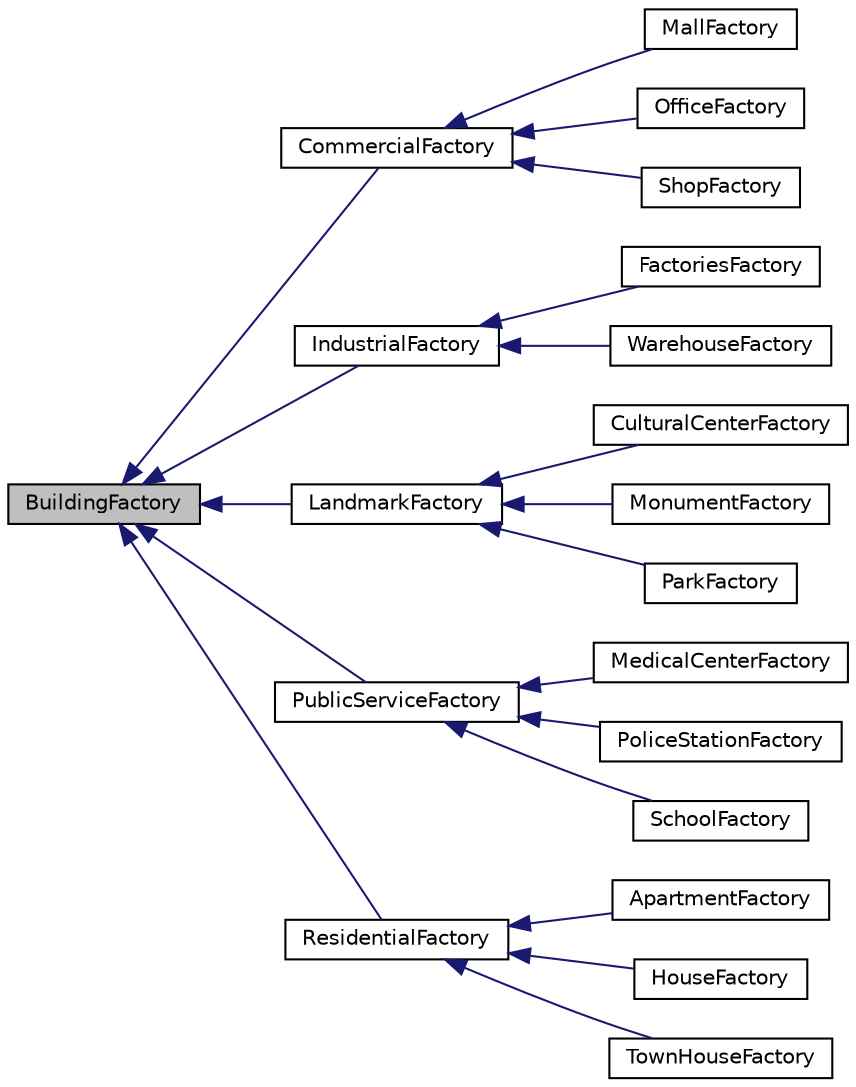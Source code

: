 digraph "BuildingFactory"
{
 // LATEX_PDF_SIZE
  edge [fontname="Helvetica",fontsize="10",labelfontname="Helvetica",labelfontsize="10"];
  node [fontname="Helvetica",fontsize="10",shape=record];
  rankdir="LR";
  Node1 [label="BuildingFactory",height=0.2,width=0.4,color="black", fillcolor="grey75", style="filled", fontcolor="black",tooltip="An abstract factory class for creating Building objects."];
  Node1 -> Node2 [dir="back",color="midnightblue",fontsize="10",style="solid",fontname="Helvetica"];
  Node2 [label="CommercialFactory",height=0.2,width=0.4,color="black", fillcolor="white", style="filled",URL="$classCommercialFactory.html",tooltip="A factory class for creating commercial buildings."];
  Node2 -> Node3 [dir="back",color="midnightblue",fontsize="10",style="solid",fontname="Helvetica"];
  Node3 [label="MallFactory",height=0.2,width=0.4,color="black", fillcolor="white", style="filled",URL="$classMallFactory.html",tooltip="Factory class for creating mall buildings."];
  Node2 -> Node4 [dir="back",color="midnightblue",fontsize="10",style="solid",fontname="Helvetica"];
  Node4 [label="OfficeFactory",height=0.2,width=0.4,color="black", fillcolor="white", style="filled",URL="$classOfficeFactory.html",tooltip="A factory class for creating office buildings."];
  Node2 -> Node5 [dir="back",color="midnightblue",fontsize="10",style="solid",fontname="Helvetica"];
  Node5 [label="ShopFactory",height=0.2,width=0.4,color="black", fillcolor="white", style="filled",URL="$classShopFactory.html",tooltip="A factory class for creating shop buildings."];
  Node1 -> Node6 [dir="back",color="midnightblue",fontsize="10",style="solid",fontname="Helvetica"];
  Node6 [label="IndustrialFactory",height=0.2,width=0.4,color="black", fillcolor="white", style="filled",URL="$classIndustrialFactory.html",tooltip="A factory class for creating industrial buildings."];
  Node6 -> Node7 [dir="back",color="midnightblue",fontsize="10",style="solid",fontname="Helvetica"];
  Node7 [label="FactoriesFactory",height=0.2,width=0.4,color="black", fillcolor="white", style="filled",URL="$classFactoriesFactory.html",tooltip="A factory class for creating factory buildings."];
  Node6 -> Node8 [dir="back",color="midnightblue",fontsize="10",style="solid",fontname="Helvetica"];
  Node8 [label="WarehouseFactory",height=0.2,width=0.4,color="black", fillcolor="white", style="filled",URL="$classWarehouseFactory.html",tooltip="Factory class for creating Warehouse buildings."];
  Node1 -> Node9 [dir="back",color="midnightblue",fontsize="10",style="solid",fontname="Helvetica"];
  Node9 [label="LandmarkFactory",height=0.2,width=0.4,color="black", fillcolor="white", style="filled",URL="$classLandmarkFactory.html",tooltip="A factory class for creating landmark buildings."];
  Node9 -> Node10 [dir="back",color="midnightblue",fontsize="10",style="solid",fontname="Helvetica"];
  Node10 [label="CulturalCenterFactory",height=0.2,width=0.4,color="black", fillcolor="white", style="filled",URL="$classCulturalCenterFactory.html",tooltip="Factory class for creating instances of CulturalCenter buildings."];
  Node9 -> Node11 [dir="back",color="midnightblue",fontsize="10",style="solid",fontname="Helvetica"];
  Node11 [label="MonumentFactory",height=0.2,width=0.4,color="black", fillcolor="white", style="filled",URL="$classMonumentFactory.html",tooltip="Abstract factory class for creating Monument objects."];
  Node9 -> Node12 [dir="back",color="midnightblue",fontsize="10",style="solid",fontname="Helvetica"];
  Node12 [label="ParkFactory",height=0.2,width=0.4,color="black", fillcolor="white", style="filled",URL="$classParkFactory.html",tooltip="A factory class for creating park buildings."];
  Node1 -> Node13 [dir="back",color="midnightblue",fontsize="10",style="solid",fontname="Helvetica"];
  Node13 [label="PublicServiceFactory",height=0.2,width=0.4,color="black", fillcolor="white", style="filled",URL="$classPublicServiceFactory.html",tooltip="A factory class for creating public service buildings."];
  Node13 -> Node14 [dir="back",color="midnightblue",fontsize="10",style="solid",fontname="Helvetica"];
  Node14 [label="MedicalCenterFactory",height=0.2,width=0.4,color="black", fillcolor="white", style="filled",URL="$classMedicalCenterFactory.html",tooltip="A factory class for creating medical center buildings."];
  Node13 -> Node15 [dir="back",color="midnightblue",fontsize="10",style="solid",fontname="Helvetica"];
  Node15 [label="PoliceStationFactory",height=0.2,width=0.4,color="black", fillcolor="white", style="filled",URL="$classPoliceStationFactory.html",tooltip="Factory class for creating instances of PoliceStation."];
  Node13 -> Node16 [dir="back",color="midnightblue",fontsize="10",style="solid",fontname="Helvetica"];
  Node16 [label="SchoolFactory",height=0.2,width=0.4,color="black", fillcolor="white", style="filled",URL="$classSchoolFactory.html",tooltip="A factory class for creating school buildings."];
  Node1 -> Node17 [dir="back",color="midnightblue",fontsize="10",style="solid",fontname="Helvetica"];
  Node17 [label="ResidentialFactory",height=0.2,width=0.4,color="black", fillcolor="white", style="filled",URL="$classResidentialFactory.html",tooltip="A factory class for creating residential buildings."];
  Node17 -> Node18 [dir="back",color="midnightblue",fontsize="10",style="solid",fontname="Helvetica"];
  Node18 [label="ApartmentFactory",height=0.2,width=0.4,color="black", fillcolor="white", style="filled",URL="$classApartmentFactory.html",tooltip="A factory class for creating apartment buildings."];
  Node17 -> Node19 [dir="back",color="midnightblue",fontsize="10",style="solid",fontname="Helvetica"];
  Node19 [label="HouseFactory",height=0.2,width=0.4,color="black", fillcolor="white", style="filled",URL="$classHouseFactory.html",tooltip="A factory class for creating house buildings."];
  Node17 -> Node20 [dir="back",color="midnightblue",fontsize="10",style="solid",fontname="Helvetica"];
  Node20 [label="TownHouseFactory",height=0.2,width=0.4,color="black", fillcolor="white", style="filled",URL="$classTownHouseFactory.html",tooltip=" "];
}
